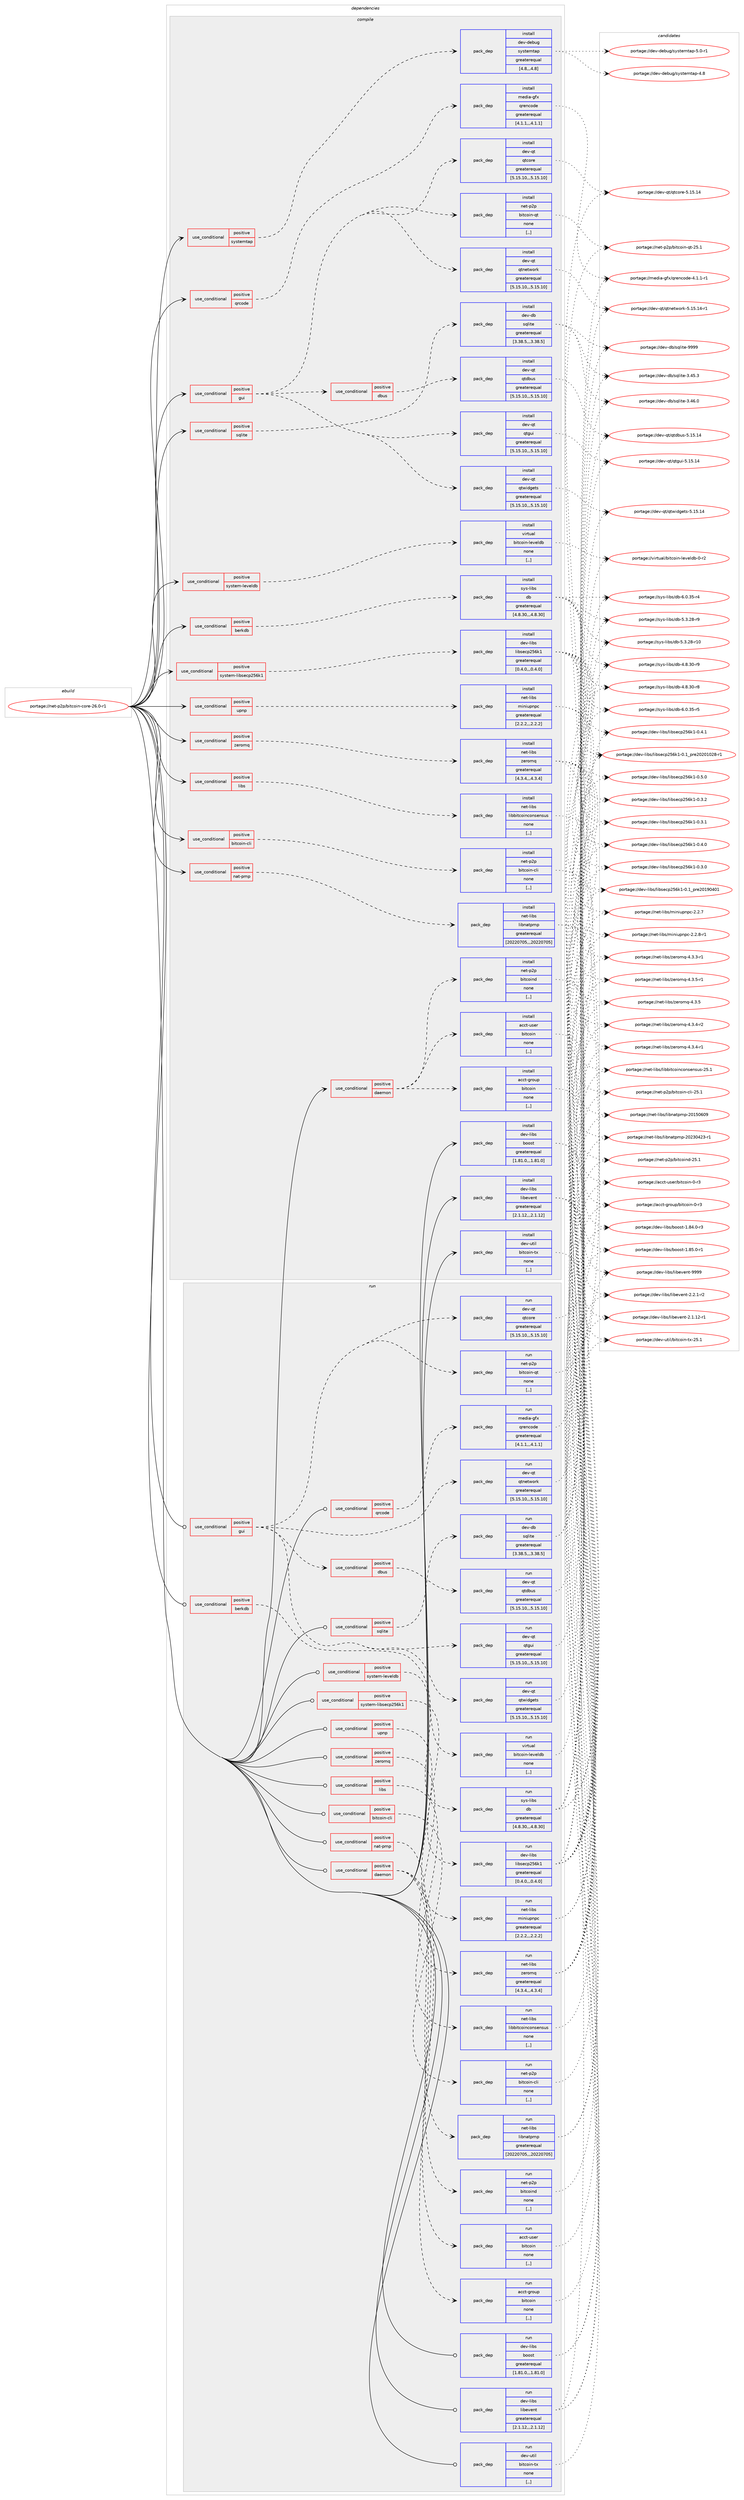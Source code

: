 digraph prolog {

# *************
# Graph options
# *************

newrank=true;
concentrate=true;
compound=true;
graph [rankdir=LR,fontname=Helvetica,fontsize=10,ranksep=1.5];#, ranksep=2.5, nodesep=0.2];
edge  [arrowhead=vee];
node  [fontname=Helvetica,fontsize=10];

# **********
# The ebuild
# **********

subgraph cluster_leftcol {
color=gray;
label=<<i>ebuild</i>>;
id [label="portage://net-p2p/bitcoin-core-26.0-r1", color=red, width=4, href="../net-p2p/bitcoin-core-26.0-r1.svg"];
}

# ****************
# The dependencies
# ****************

subgraph cluster_midcol {
color=gray;
label=<<i>dependencies</i>>;
subgraph cluster_compile {
fillcolor="#eeeeee";
style=filled;
label=<<i>compile</i>>;
subgraph cond100384 {
dependency380591 [label=<<TABLE BORDER="0" CELLBORDER="1" CELLSPACING="0" CELLPADDING="4"><TR><TD ROWSPAN="3" CELLPADDING="10">use_conditional</TD></TR><TR><TD>positive</TD></TR><TR><TD>berkdb</TD></TR></TABLE>>, shape=none, color=red];
subgraph pack277469 {
dependency380592 [label=<<TABLE BORDER="0" CELLBORDER="1" CELLSPACING="0" CELLPADDING="4" WIDTH="220"><TR><TD ROWSPAN="6" CELLPADDING="30">pack_dep</TD></TR><TR><TD WIDTH="110">install</TD></TR><TR><TD>sys-libs</TD></TR><TR><TD>db</TD></TR><TR><TD>greaterequal</TD></TR><TR><TD>[4.8.30,,,4.8.30]</TD></TR></TABLE>>, shape=none, color=blue];
}
dependency380591:e -> dependency380592:w [weight=20,style="dashed",arrowhead="vee"];
}
id:e -> dependency380591:w [weight=20,style="solid",arrowhead="vee"];
subgraph cond100385 {
dependency380593 [label=<<TABLE BORDER="0" CELLBORDER="1" CELLSPACING="0" CELLPADDING="4"><TR><TD ROWSPAN="3" CELLPADDING="10">use_conditional</TD></TR><TR><TD>positive</TD></TR><TR><TD>bitcoin-cli</TD></TR></TABLE>>, shape=none, color=red];
subgraph pack277470 {
dependency380594 [label=<<TABLE BORDER="0" CELLBORDER="1" CELLSPACING="0" CELLPADDING="4" WIDTH="220"><TR><TD ROWSPAN="6" CELLPADDING="30">pack_dep</TD></TR><TR><TD WIDTH="110">install</TD></TR><TR><TD>net-p2p</TD></TR><TR><TD>bitcoin-cli</TD></TR><TR><TD>none</TD></TR><TR><TD>[,,]</TD></TR></TABLE>>, shape=none, color=blue];
}
dependency380593:e -> dependency380594:w [weight=20,style="dashed",arrowhead="vee"];
}
id:e -> dependency380593:w [weight=20,style="solid",arrowhead="vee"];
subgraph cond100386 {
dependency380595 [label=<<TABLE BORDER="0" CELLBORDER="1" CELLSPACING="0" CELLPADDING="4"><TR><TD ROWSPAN="3" CELLPADDING="10">use_conditional</TD></TR><TR><TD>positive</TD></TR><TR><TD>daemon</TD></TR></TABLE>>, shape=none, color=red];
subgraph pack277471 {
dependency380596 [label=<<TABLE BORDER="0" CELLBORDER="1" CELLSPACING="0" CELLPADDING="4" WIDTH="220"><TR><TD ROWSPAN="6" CELLPADDING="30">pack_dep</TD></TR><TR><TD WIDTH="110">install</TD></TR><TR><TD>net-p2p</TD></TR><TR><TD>bitcoind</TD></TR><TR><TD>none</TD></TR><TR><TD>[,,]</TD></TR></TABLE>>, shape=none, color=blue];
}
dependency380595:e -> dependency380596:w [weight=20,style="dashed",arrowhead="vee"];
subgraph pack277472 {
dependency380597 [label=<<TABLE BORDER="0" CELLBORDER="1" CELLSPACING="0" CELLPADDING="4" WIDTH="220"><TR><TD ROWSPAN="6" CELLPADDING="30">pack_dep</TD></TR><TR><TD WIDTH="110">install</TD></TR><TR><TD>acct-group</TD></TR><TR><TD>bitcoin</TD></TR><TR><TD>none</TD></TR><TR><TD>[,,]</TD></TR></TABLE>>, shape=none, color=blue];
}
dependency380595:e -> dependency380597:w [weight=20,style="dashed",arrowhead="vee"];
subgraph pack277473 {
dependency380598 [label=<<TABLE BORDER="0" CELLBORDER="1" CELLSPACING="0" CELLPADDING="4" WIDTH="220"><TR><TD ROWSPAN="6" CELLPADDING="30">pack_dep</TD></TR><TR><TD WIDTH="110">install</TD></TR><TR><TD>acct-user</TD></TR><TR><TD>bitcoin</TD></TR><TR><TD>none</TD></TR><TR><TD>[,,]</TD></TR></TABLE>>, shape=none, color=blue];
}
dependency380595:e -> dependency380598:w [weight=20,style="dashed",arrowhead="vee"];
}
id:e -> dependency380595:w [weight=20,style="solid",arrowhead="vee"];
subgraph cond100387 {
dependency380599 [label=<<TABLE BORDER="0" CELLBORDER="1" CELLSPACING="0" CELLPADDING="4"><TR><TD ROWSPAN="3" CELLPADDING="10">use_conditional</TD></TR><TR><TD>positive</TD></TR><TR><TD>gui</TD></TR></TABLE>>, shape=none, color=red];
subgraph pack277474 {
dependency380600 [label=<<TABLE BORDER="0" CELLBORDER="1" CELLSPACING="0" CELLPADDING="4" WIDTH="220"><TR><TD ROWSPAN="6" CELLPADDING="30">pack_dep</TD></TR><TR><TD WIDTH="110">install</TD></TR><TR><TD>net-p2p</TD></TR><TR><TD>bitcoin-qt</TD></TR><TR><TD>none</TD></TR><TR><TD>[,,]</TD></TR></TABLE>>, shape=none, color=blue];
}
dependency380599:e -> dependency380600:w [weight=20,style="dashed",arrowhead="vee"];
subgraph pack277475 {
dependency380601 [label=<<TABLE BORDER="0" CELLBORDER="1" CELLSPACING="0" CELLPADDING="4" WIDTH="220"><TR><TD ROWSPAN="6" CELLPADDING="30">pack_dep</TD></TR><TR><TD WIDTH="110">install</TD></TR><TR><TD>dev-qt</TD></TR><TR><TD>qtcore</TD></TR><TR><TD>greaterequal</TD></TR><TR><TD>[5.15.10,,,5.15.10]</TD></TR></TABLE>>, shape=none, color=blue];
}
dependency380599:e -> dependency380601:w [weight=20,style="dashed",arrowhead="vee"];
subgraph pack277476 {
dependency380602 [label=<<TABLE BORDER="0" CELLBORDER="1" CELLSPACING="0" CELLPADDING="4" WIDTH="220"><TR><TD ROWSPAN="6" CELLPADDING="30">pack_dep</TD></TR><TR><TD WIDTH="110">install</TD></TR><TR><TD>dev-qt</TD></TR><TR><TD>qtgui</TD></TR><TR><TD>greaterequal</TD></TR><TR><TD>[5.15.10,,,5.15.10]</TD></TR></TABLE>>, shape=none, color=blue];
}
dependency380599:e -> dependency380602:w [weight=20,style="dashed",arrowhead="vee"];
subgraph pack277477 {
dependency380603 [label=<<TABLE BORDER="0" CELLBORDER="1" CELLSPACING="0" CELLPADDING="4" WIDTH="220"><TR><TD ROWSPAN="6" CELLPADDING="30">pack_dep</TD></TR><TR><TD WIDTH="110">install</TD></TR><TR><TD>dev-qt</TD></TR><TR><TD>qtnetwork</TD></TR><TR><TD>greaterequal</TD></TR><TR><TD>[5.15.10,,,5.15.10]</TD></TR></TABLE>>, shape=none, color=blue];
}
dependency380599:e -> dependency380603:w [weight=20,style="dashed",arrowhead="vee"];
subgraph pack277478 {
dependency380604 [label=<<TABLE BORDER="0" CELLBORDER="1" CELLSPACING="0" CELLPADDING="4" WIDTH="220"><TR><TD ROWSPAN="6" CELLPADDING="30">pack_dep</TD></TR><TR><TD WIDTH="110">install</TD></TR><TR><TD>dev-qt</TD></TR><TR><TD>qtwidgets</TD></TR><TR><TD>greaterequal</TD></TR><TR><TD>[5.15.10,,,5.15.10]</TD></TR></TABLE>>, shape=none, color=blue];
}
dependency380599:e -> dependency380604:w [weight=20,style="dashed",arrowhead="vee"];
subgraph cond100388 {
dependency380605 [label=<<TABLE BORDER="0" CELLBORDER="1" CELLSPACING="0" CELLPADDING="4"><TR><TD ROWSPAN="3" CELLPADDING="10">use_conditional</TD></TR><TR><TD>positive</TD></TR><TR><TD>dbus</TD></TR></TABLE>>, shape=none, color=red];
subgraph pack277479 {
dependency380606 [label=<<TABLE BORDER="0" CELLBORDER="1" CELLSPACING="0" CELLPADDING="4" WIDTH="220"><TR><TD ROWSPAN="6" CELLPADDING="30">pack_dep</TD></TR><TR><TD WIDTH="110">install</TD></TR><TR><TD>dev-qt</TD></TR><TR><TD>qtdbus</TD></TR><TR><TD>greaterequal</TD></TR><TR><TD>[5.15.10,,,5.15.10]</TD></TR></TABLE>>, shape=none, color=blue];
}
dependency380605:e -> dependency380606:w [weight=20,style="dashed",arrowhead="vee"];
}
dependency380599:e -> dependency380605:w [weight=20,style="dashed",arrowhead="vee"];
}
id:e -> dependency380599:w [weight=20,style="solid",arrowhead="vee"];
subgraph cond100389 {
dependency380607 [label=<<TABLE BORDER="0" CELLBORDER="1" CELLSPACING="0" CELLPADDING="4"><TR><TD ROWSPAN="3" CELLPADDING="10">use_conditional</TD></TR><TR><TD>positive</TD></TR><TR><TD>libs</TD></TR></TABLE>>, shape=none, color=red];
subgraph pack277480 {
dependency380608 [label=<<TABLE BORDER="0" CELLBORDER="1" CELLSPACING="0" CELLPADDING="4" WIDTH="220"><TR><TD ROWSPAN="6" CELLPADDING="30">pack_dep</TD></TR><TR><TD WIDTH="110">install</TD></TR><TR><TD>net-libs</TD></TR><TR><TD>libbitcoinconsensus</TD></TR><TR><TD>none</TD></TR><TR><TD>[,,]</TD></TR></TABLE>>, shape=none, color=blue];
}
dependency380607:e -> dependency380608:w [weight=20,style="dashed",arrowhead="vee"];
}
id:e -> dependency380607:w [weight=20,style="solid",arrowhead="vee"];
subgraph cond100390 {
dependency380609 [label=<<TABLE BORDER="0" CELLBORDER="1" CELLSPACING="0" CELLPADDING="4"><TR><TD ROWSPAN="3" CELLPADDING="10">use_conditional</TD></TR><TR><TD>positive</TD></TR><TR><TD>nat-pmp</TD></TR></TABLE>>, shape=none, color=red];
subgraph pack277481 {
dependency380610 [label=<<TABLE BORDER="0" CELLBORDER="1" CELLSPACING="0" CELLPADDING="4" WIDTH="220"><TR><TD ROWSPAN="6" CELLPADDING="30">pack_dep</TD></TR><TR><TD WIDTH="110">install</TD></TR><TR><TD>net-libs</TD></TR><TR><TD>libnatpmp</TD></TR><TR><TD>greaterequal</TD></TR><TR><TD>[20220705,,,20220705]</TD></TR></TABLE>>, shape=none, color=blue];
}
dependency380609:e -> dependency380610:w [weight=20,style="dashed",arrowhead="vee"];
}
id:e -> dependency380609:w [weight=20,style="solid",arrowhead="vee"];
subgraph cond100391 {
dependency380611 [label=<<TABLE BORDER="0" CELLBORDER="1" CELLSPACING="0" CELLPADDING="4"><TR><TD ROWSPAN="3" CELLPADDING="10">use_conditional</TD></TR><TR><TD>positive</TD></TR><TR><TD>qrcode</TD></TR></TABLE>>, shape=none, color=red];
subgraph pack277482 {
dependency380612 [label=<<TABLE BORDER="0" CELLBORDER="1" CELLSPACING="0" CELLPADDING="4" WIDTH="220"><TR><TD ROWSPAN="6" CELLPADDING="30">pack_dep</TD></TR><TR><TD WIDTH="110">install</TD></TR><TR><TD>media-gfx</TD></TR><TR><TD>qrencode</TD></TR><TR><TD>greaterequal</TD></TR><TR><TD>[4.1.1,,,4.1.1]</TD></TR></TABLE>>, shape=none, color=blue];
}
dependency380611:e -> dependency380612:w [weight=20,style="dashed",arrowhead="vee"];
}
id:e -> dependency380611:w [weight=20,style="solid",arrowhead="vee"];
subgraph cond100392 {
dependency380613 [label=<<TABLE BORDER="0" CELLBORDER="1" CELLSPACING="0" CELLPADDING="4"><TR><TD ROWSPAN="3" CELLPADDING="10">use_conditional</TD></TR><TR><TD>positive</TD></TR><TR><TD>sqlite</TD></TR></TABLE>>, shape=none, color=red];
subgraph pack277483 {
dependency380614 [label=<<TABLE BORDER="0" CELLBORDER="1" CELLSPACING="0" CELLPADDING="4" WIDTH="220"><TR><TD ROWSPAN="6" CELLPADDING="30">pack_dep</TD></TR><TR><TD WIDTH="110">install</TD></TR><TR><TD>dev-db</TD></TR><TR><TD>sqlite</TD></TR><TR><TD>greaterequal</TD></TR><TR><TD>[3.38.5,,,3.38.5]</TD></TR></TABLE>>, shape=none, color=blue];
}
dependency380613:e -> dependency380614:w [weight=20,style="dashed",arrowhead="vee"];
}
id:e -> dependency380613:w [weight=20,style="solid",arrowhead="vee"];
subgraph cond100393 {
dependency380615 [label=<<TABLE BORDER="0" CELLBORDER="1" CELLSPACING="0" CELLPADDING="4"><TR><TD ROWSPAN="3" CELLPADDING="10">use_conditional</TD></TR><TR><TD>positive</TD></TR><TR><TD>system-leveldb</TD></TR></TABLE>>, shape=none, color=red];
subgraph pack277484 {
dependency380616 [label=<<TABLE BORDER="0" CELLBORDER="1" CELLSPACING="0" CELLPADDING="4" WIDTH="220"><TR><TD ROWSPAN="6" CELLPADDING="30">pack_dep</TD></TR><TR><TD WIDTH="110">install</TD></TR><TR><TD>virtual</TD></TR><TR><TD>bitcoin-leveldb</TD></TR><TR><TD>none</TD></TR><TR><TD>[,,]</TD></TR></TABLE>>, shape=none, color=blue];
}
dependency380615:e -> dependency380616:w [weight=20,style="dashed",arrowhead="vee"];
}
id:e -> dependency380615:w [weight=20,style="solid",arrowhead="vee"];
subgraph cond100394 {
dependency380617 [label=<<TABLE BORDER="0" CELLBORDER="1" CELLSPACING="0" CELLPADDING="4"><TR><TD ROWSPAN="3" CELLPADDING="10">use_conditional</TD></TR><TR><TD>positive</TD></TR><TR><TD>system-libsecp256k1</TD></TR></TABLE>>, shape=none, color=red];
subgraph pack277485 {
dependency380618 [label=<<TABLE BORDER="0" CELLBORDER="1" CELLSPACING="0" CELLPADDING="4" WIDTH="220"><TR><TD ROWSPAN="6" CELLPADDING="30">pack_dep</TD></TR><TR><TD WIDTH="110">install</TD></TR><TR><TD>dev-libs</TD></TR><TR><TD>libsecp256k1</TD></TR><TR><TD>greaterequal</TD></TR><TR><TD>[0.4.0,,,0.4.0]</TD></TR></TABLE>>, shape=none, color=blue];
}
dependency380617:e -> dependency380618:w [weight=20,style="dashed",arrowhead="vee"];
}
id:e -> dependency380617:w [weight=20,style="solid",arrowhead="vee"];
subgraph cond100395 {
dependency380619 [label=<<TABLE BORDER="0" CELLBORDER="1" CELLSPACING="0" CELLPADDING="4"><TR><TD ROWSPAN="3" CELLPADDING="10">use_conditional</TD></TR><TR><TD>positive</TD></TR><TR><TD>systemtap</TD></TR></TABLE>>, shape=none, color=red];
subgraph pack277486 {
dependency380620 [label=<<TABLE BORDER="0" CELLBORDER="1" CELLSPACING="0" CELLPADDING="4" WIDTH="220"><TR><TD ROWSPAN="6" CELLPADDING="30">pack_dep</TD></TR><TR><TD WIDTH="110">install</TD></TR><TR><TD>dev-debug</TD></TR><TR><TD>systemtap</TD></TR><TR><TD>greaterequal</TD></TR><TR><TD>[4.8,,,4.8]</TD></TR></TABLE>>, shape=none, color=blue];
}
dependency380619:e -> dependency380620:w [weight=20,style="dashed",arrowhead="vee"];
}
id:e -> dependency380619:w [weight=20,style="solid",arrowhead="vee"];
subgraph cond100396 {
dependency380621 [label=<<TABLE BORDER="0" CELLBORDER="1" CELLSPACING="0" CELLPADDING="4"><TR><TD ROWSPAN="3" CELLPADDING="10">use_conditional</TD></TR><TR><TD>positive</TD></TR><TR><TD>upnp</TD></TR></TABLE>>, shape=none, color=red];
subgraph pack277487 {
dependency380622 [label=<<TABLE BORDER="0" CELLBORDER="1" CELLSPACING="0" CELLPADDING="4" WIDTH="220"><TR><TD ROWSPAN="6" CELLPADDING="30">pack_dep</TD></TR><TR><TD WIDTH="110">install</TD></TR><TR><TD>net-libs</TD></TR><TR><TD>miniupnpc</TD></TR><TR><TD>greaterequal</TD></TR><TR><TD>[2.2.2,,,2.2.2]</TD></TR></TABLE>>, shape=none, color=blue];
}
dependency380621:e -> dependency380622:w [weight=20,style="dashed",arrowhead="vee"];
}
id:e -> dependency380621:w [weight=20,style="solid",arrowhead="vee"];
subgraph cond100397 {
dependency380623 [label=<<TABLE BORDER="0" CELLBORDER="1" CELLSPACING="0" CELLPADDING="4"><TR><TD ROWSPAN="3" CELLPADDING="10">use_conditional</TD></TR><TR><TD>positive</TD></TR><TR><TD>zeromq</TD></TR></TABLE>>, shape=none, color=red];
subgraph pack277488 {
dependency380624 [label=<<TABLE BORDER="0" CELLBORDER="1" CELLSPACING="0" CELLPADDING="4" WIDTH="220"><TR><TD ROWSPAN="6" CELLPADDING="30">pack_dep</TD></TR><TR><TD WIDTH="110">install</TD></TR><TR><TD>net-libs</TD></TR><TR><TD>zeromq</TD></TR><TR><TD>greaterequal</TD></TR><TR><TD>[4.3.4,,,4.3.4]</TD></TR></TABLE>>, shape=none, color=blue];
}
dependency380623:e -> dependency380624:w [weight=20,style="dashed",arrowhead="vee"];
}
id:e -> dependency380623:w [weight=20,style="solid",arrowhead="vee"];
subgraph pack277489 {
dependency380625 [label=<<TABLE BORDER="0" CELLBORDER="1" CELLSPACING="0" CELLPADDING="4" WIDTH="220"><TR><TD ROWSPAN="6" CELLPADDING="30">pack_dep</TD></TR><TR><TD WIDTH="110">install</TD></TR><TR><TD>dev-libs</TD></TR><TR><TD>boost</TD></TR><TR><TD>greaterequal</TD></TR><TR><TD>[1.81.0,,,1.81.0]</TD></TR></TABLE>>, shape=none, color=blue];
}
id:e -> dependency380625:w [weight=20,style="solid",arrowhead="vee"];
subgraph pack277490 {
dependency380626 [label=<<TABLE BORDER="0" CELLBORDER="1" CELLSPACING="0" CELLPADDING="4" WIDTH="220"><TR><TD ROWSPAN="6" CELLPADDING="30">pack_dep</TD></TR><TR><TD WIDTH="110">install</TD></TR><TR><TD>dev-libs</TD></TR><TR><TD>libevent</TD></TR><TR><TD>greaterequal</TD></TR><TR><TD>[2.1.12,,,2.1.12]</TD></TR></TABLE>>, shape=none, color=blue];
}
id:e -> dependency380626:w [weight=20,style="solid",arrowhead="vee"];
subgraph pack277491 {
dependency380627 [label=<<TABLE BORDER="0" CELLBORDER="1" CELLSPACING="0" CELLPADDING="4" WIDTH="220"><TR><TD ROWSPAN="6" CELLPADDING="30">pack_dep</TD></TR><TR><TD WIDTH="110">install</TD></TR><TR><TD>dev-util</TD></TR><TR><TD>bitcoin-tx</TD></TR><TR><TD>none</TD></TR><TR><TD>[,,]</TD></TR></TABLE>>, shape=none, color=blue];
}
id:e -> dependency380627:w [weight=20,style="solid",arrowhead="vee"];
}
subgraph cluster_compileandrun {
fillcolor="#eeeeee";
style=filled;
label=<<i>compile and run</i>>;
}
subgraph cluster_run {
fillcolor="#eeeeee";
style=filled;
label=<<i>run</i>>;
subgraph cond100398 {
dependency380628 [label=<<TABLE BORDER="0" CELLBORDER="1" CELLSPACING="0" CELLPADDING="4"><TR><TD ROWSPAN="3" CELLPADDING="10">use_conditional</TD></TR><TR><TD>positive</TD></TR><TR><TD>berkdb</TD></TR></TABLE>>, shape=none, color=red];
subgraph pack277492 {
dependency380629 [label=<<TABLE BORDER="0" CELLBORDER="1" CELLSPACING="0" CELLPADDING="4" WIDTH="220"><TR><TD ROWSPAN="6" CELLPADDING="30">pack_dep</TD></TR><TR><TD WIDTH="110">run</TD></TR><TR><TD>sys-libs</TD></TR><TR><TD>db</TD></TR><TR><TD>greaterequal</TD></TR><TR><TD>[4.8.30,,,4.8.30]</TD></TR></TABLE>>, shape=none, color=blue];
}
dependency380628:e -> dependency380629:w [weight=20,style="dashed",arrowhead="vee"];
}
id:e -> dependency380628:w [weight=20,style="solid",arrowhead="odot"];
subgraph cond100399 {
dependency380630 [label=<<TABLE BORDER="0" CELLBORDER="1" CELLSPACING="0" CELLPADDING="4"><TR><TD ROWSPAN="3" CELLPADDING="10">use_conditional</TD></TR><TR><TD>positive</TD></TR><TR><TD>bitcoin-cli</TD></TR></TABLE>>, shape=none, color=red];
subgraph pack277493 {
dependency380631 [label=<<TABLE BORDER="0" CELLBORDER="1" CELLSPACING="0" CELLPADDING="4" WIDTH="220"><TR><TD ROWSPAN="6" CELLPADDING="30">pack_dep</TD></TR><TR><TD WIDTH="110">run</TD></TR><TR><TD>net-p2p</TD></TR><TR><TD>bitcoin-cli</TD></TR><TR><TD>none</TD></TR><TR><TD>[,,]</TD></TR></TABLE>>, shape=none, color=blue];
}
dependency380630:e -> dependency380631:w [weight=20,style="dashed",arrowhead="vee"];
}
id:e -> dependency380630:w [weight=20,style="solid",arrowhead="odot"];
subgraph cond100400 {
dependency380632 [label=<<TABLE BORDER="0" CELLBORDER="1" CELLSPACING="0" CELLPADDING="4"><TR><TD ROWSPAN="3" CELLPADDING="10">use_conditional</TD></TR><TR><TD>positive</TD></TR><TR><TD>daemon</TD></TR></TABLE>>, shape=none, color=red];
subgraph pack277494 {
dependency380633 [label=<<TABLE BORDER="0" CELLBORDER="1" CELLSPACING="0" CELLPADDING="4" WIDTH="220"><TR><TD ROWSPAN="6" CELLPADDING="30">pack_dep</TD></TR><TR><TD WIDTH="110">run</TD></TR><TR><TD>net-p2p</TD></TR><TR><TD>bitcoind</TD></TR><TR><TD>none</TD></TR><TR><TD>[,,]</TD></TR></TABLE>>, shape=none, color=blue];
}
dependency380632:e -> dependency380633:w [weight=20,style="dashed",arrowhead="vee"];
subgraph pack277495 {
dependency380634 [label=<<TABLE BORDER="0" CELLBORDER="1" CELLSPACING="0" CELLPADDING="4" WIDTH="220"><TR><TD ROWSPAN="6" CELLPADDING="30">pack_dep</TD></TR><TR><TD WIDTH="110">run</TD></TR><TR><TD>acct-group</TD></TR><TR><TD>bitcoin</TD></TR><TR><TD>none</TD></TR><TR><TD>[,,]</TD></TR></TABLE>>, shape=none, color=blue];
}
dependency380632:e -> dependency380634:w [weight=20,style="dashed",arrowhead="vee"];
subgraph pack277496 {
dependency380635 [label=<<TABLE BORDER="0" CELLBORDER="1" CELLSPACING="0" CELLPADDING="4" WIDTH="220"><TR><TD ROWSPAN="6" CELLPADDING="30">pack_dep</TD></TR><TR><TD WIDTH="110">run</TD></TR><TR><TD>acct-user</TD></TR><TR><TD>bitcoin</TD></TR><TR><TD>none</TD></TR><TR><TD>[,,]</TD></TR></TABLE>>, shape=none, color=blue];
}
dependency380632:e -> dependency380635:w [weight=20,style="dashed",arrowhead="vee"];
}
id:e -> dependency380632:w [weight=20,style="solid",arrowhead="odot"];
subgraph cond100401 {
dependency380636 [label=<<TABLE BORDER="0" CELLBORDER="1" CELLSPACING="0" CELLPADDING="4"><TR><TD ROWSPAN="3" CELLPADDING="10">use_conditional</TD></TR><TR><TD>positive</TD></TR><TR><TD>gui</TD></TR></TABLE>>, shape=none, color=red];
subgraph pack277497 {
dependency380637 [label=<<TABLE BORDER="0" CELLBORDER="1" CELLSPACING="0" CELLPADDING="4" WIDTH="220"><TR><TD ROWSPAN="6" CELLPADDING="30">pack_dep</TD></TR><TR><TD WIDTH="110">run</TD></TR><TR><TD>net-p2p</TD></TR><TR><TD>bitcoin-qt</TD></TR><TR><TD>none</TD></TR><TR><TD>[,,]</TD></TR></TABLE>>, shape=none, color=blue];
}
dependency380636:e -> dependency380637:w [weight=20,style="dashed",arrowhead="vee"];
subgraph pack277498 {
dependency380638 [label=<<TABLE BORDER="0" CELLBORDER="1" CELLSPACING="0" CELLPADDING="4" WIDTH="220"><TR><TD ROWSPAN="6" CELLPADDING="30">pack_dep</TD></TR><TR><TD WIDTH="110">run</TD></TR><TR><TD>dev-qt</TD></TR><TR><TD>qtcore</TD></TR><TR><TD>greaterequal</TD></TR><TR><TD>[5.15.10,,,5.15.10]</TD></TR></TABLE>>, shape=none, color=blue];
}
dependency380636:e -> dependency380638:w [weight=20,style="dashed",arrowhead="vee"];
subgraph pack277499 {
dependency380639 [label=<<TABLE BORDER="0" CELLBORDER="1" CELLSPACING="0" CELLPADDING="4" WIDTH="220"><TR><TD ROWSPAN="6" CELLPADDING="30">pack_dep</TD></TR><TR><TD WIDTH="110">run</TD></TR><TR><TD>dev-qt</TD></TR><TR><TD>qtgui</TD></TR><TR><TD>greaterequal</TD></TR><TR><TD>[5.15.10,,,5.15.10]</TD></TR></TABLE>>, shape=none, color=blue];
}
dependency380636:e -> dependency380639:w [weight=20,style="dashed",arrowhead="vee"];
subgraph pack277500 {
dependency380640 [label=<<TABLE BORDER="0" CELLBORDER="1" CELLSPACING="0" CELLPADDING="4" WIDTH="220"><TR><TD ROWSPAN="6" CELLPADDING="30">pack_dep</TD></TR><TR><TD WIDTH="110">run</TD></TR><TR><TD>dev-qt</TD></TR><TR><TD>qtnetwork</TD></TR><TR><TD>greaterequal</TD></TR><TR><TD>[5.15.10,,,5.15.10]</TD></TR></TABLE>>, shape=none, color=blue];
}
dependency380636:e -> dependency380640:w [weight=20,style="dashed",arrowhead="vee"];
subgraph pack277501 {
dependency380641 [label=<<TABLE BORDER="0" CELLBORDER="1" CELLSPACING="0" CELLPADDING="4" WIDTH="220"><TR><TD ROWSPAN="6" CELLPADDING="30">pack_dep</TD></TR><TR><TD WIDTH="110">run</TD></TR><TR><TD>dev-qt</TD></TR><TR><TD>qtwidgets</TD></TR><TR><TD>greaterequal</TD></TR><TR><TD>[5.15.10,,,5.15.10]</TD></TR></TABLE>>, shape=none, color=blue];
}
dependency380636:e -> dependency380641:w [weight=20,style="dashed",arrowhead="vee"];
subgraph cond100402 {
dependency380642 [label=<<TABLE BORDER="0" CELLBORDER="1" CELLSPACING="0" CELLPADDING="4"><TR><TD ROWSPAN="3" CELLPADDING="10">use_conditional</TD></TR><TR><TD>positive</TD></TR><TR><TD>dbus</TD></TR></TABLE>>, shape=none, color=red];
subgraph pack277502 {
dependency380643 [label=<<TABLE BORDER="0" CELLBORDER="1" CELLSPACING="0" CELLPADDING="4" WIDTH="220"><TR><TD ROWSPAN="6" CELLPADDING="30">pack_dep</TD></TR><TR><TD WIDTH="110">run</TD></TR><TR><TD>dev-qt</TD></TR><TR><TD>qtdbus</TD></TR><TR><TD>greaterequal</TD></TR><TR><TD>[5.15.10,,,5.15.10]</TD></TR></TABLE>>, shape=none, color=blue];
}
dependency380642:e -> dependency380643:w [weight=20,style="dashed",arrowhead="vee"];
}
dependency380636:e -> dependency380642:w [weight=20,style="dashed",arrowhead="vee"];
}
id:e -> dependency380636:w [weight=20,style="solid",arrowhead="odot"];
subgraph cond100403 {
dependency380644 [label=<<TABLE BORDER="0" CELLBORDER="1" CELLSPACING="0" CELLPADDING="4"><TR><TD ROWSPAN="3" CELLPADDING="10">use_conditional</TD></TR><TR><TD>positive</TD></TR><TR><TD>libs</TD></TR></TABLE>>, shape=none, color=red];
subgraph pack277503 {
dependency380645 [label=<<TABLE BORDER="0" CELLBORDER="1" CELLSPACING="0" CELLPADDING="4" WIDTH="220"><TR><TD ROWSPAN="6" CELLPADDING="30">pack_dep</TD></TR><TR><TD WIDTH="110">run</TD></TR><TR><TD>net-libs</TD></TR><TR><TD>libbitcoinconsensus</TD></TR><TR><TD>none</TD></TR><TR><TD>[,,]</TD></TR></TABLE>>, shape=none, color=blue];
}
dependency380644:e -> dependency380645:w [weight=20,style="dashed",arrowhead="vee"];
}
id:e -> dependency380644:w [weight=20,style="solid",arrowhead="odot"];
subgraph cond100404 {
dependency380646 [label=<<TABLE BORDER="0" CELLBORDER="1" CELLSPACING="0" CELLPADDING="4"><TR><TD ROWSPAN="3" CELLPADDING="10">use_conditional</TD></TR><TR><TD>positive</TD></TR><TR><TD>nat-pmp</TD></TR></TABLE>>, shape=none, color=red];
subgraph pack277504 {
dependency380647 [label=<<TABLE BORDER="0" CELLBORDER="1" CELLSPACING="0" CELLPADDING="4" WIDTH="220"><TR><TD ROWSPAN="6" CELLPADDING="30">pack_dep</TD></TR><TR><TD WIDTH="110">run</TD></TR><TR><TD>net-libs</TD></TR><TR><TD>libnatpmp</TD></TR><TR><TD>greaterequal</TD></TR><TR><TD>[20220705,,,20220705]</TD></TR></TABLE>>, shape=none, color=blue];
}
dependency380646:e -> dependency380647:w [weight=20,style="dashed",arrowhead="vee"];
}
id:e -> dependency380646:w [weight=20,style="solid",arrowhead="odot"];
subgraph cond100405 {
dependency380648 [label=<<TABLE BORDER="0" CELLBORDER="1" CELLSPACING="0" CELLPADDING="4"><TR><TD ROWSPAN="3" CELLPADDING="10">use_conditional</TD></TR><TR><TD>positive</TD></TR><TR><TD>qrcode</TD></TR></TABLE>>, shape=none, color=red];
subgraph pack277505 {
dependency380649 [label=<<TABLE BORDER="0" CELLBORDER="1" CELLSPACING="0" CELLPADDING="4" WIDTH="220"><TR><TD ROWSPAN="6" CELLPADDING="30">pack_dep</TD></TR><TR><TD WIDTH="110">run</TD></TR><TR><TD>media-gfx</TD></TR><TR><TD>qrencode</TD></TR><TR><TD>greaterequal</TD></TR><TR><TD>[4.1.1,,,4.1.1]</TD></TR></TABLE>>, shape=none, color=blue];
}
dependency380648:e -> dependency380649:w [weight=20,style="dashed",arrowhead="vee"];
}
id:e -> dependency380648:w [weight=20,style="solid",arrowhead="odot"];
subgraph cond100406 {
dependency380650 [label=<<TABLE BORDER="0" CELLBORDER="1" CELLSPACING="0" CELLPADDING="4"><TR><TD ROWSPAN="3" CELLPADDING="10">use_conditional</TD></TR><TR><TD>positive</TD></TR><TR><TD>sqlite</TD></TR></TABLE>>, shape=none, color=red];
subgraph pack277506 {
dependency380651 [label=<<TABLE BORDER="0" CELLBORDER="1" CELLSPACING="0" CELLPADDING="4" WIDTH="220"><TR><TD ROWSPAN="6" CELLPADDING="30">pack_dep</TD></TR><TR><TD WIDTH="110">run</TD></TR><TR><TD>dev-db</TD></TR><TR><TD>sqlite</TD></TR><TR><TD>greaterequal</TD></TR><TR><TD>[3.38.5,,,3.38.5]</TD></TR></TABLE>>, shape=none, color=blue];
}
dependency380650:e -> dependency380651:w [weight=20,style="dashed",arrowhead="vee"];
}
id:e -> dependency380650:w [weight=20,style="solid",arrowhead="odot"];
subgraph cond100407 {
dependency380652 [label=<<TABLE BORDER="0" CELLBORDER="1" CELLSPACING="0" CELLPADDING="4"><TR><TD ROWSPAN="3" CELLPADDING="10">use_conditional</TD></TR><TR><TD>positive</TD></TR><TR><TD>system-leveldb</TD></TR></TABLE>>, shape=none, color=red];
subgraph pack277507 {
dependency380653 [label=<<TABLE BORDER="0" CELLBORDER="1" CELLSPACING="0" CELLPADDING="4" WIDTH="220"><TR><TD ROWSPAN="6" CELLPADDING="30">pack_dep</TD></TR><TR><TD WIDTH="110">run</TD></TR><TR><TD>virtual</TD></TR><TR><TD>bitcoin-leveldb</TD></TR><TR><TD>none</TD></TR><TR><TD>[,,]</TD></TR></TABLE>>, shape=none, color=blue];
}
dependency380652:e -> dependency380653:w [weight=20,style="dashed",arrowhead="vee"];
}
id:e -> dependency380652:w [weight=20,style="solid",arrowhead="odot"];
subgraph cond100408 {
dependency380654 [label=<<TABLE BORDER="0" CELLBORDER="1" CELLSPACING="0" CELLPADDING="4"><TR><TD ROWSPAN="3" CELLPADDING="10">use_conditional</TD></TR><TR><TD>positive</TD></TR><TR><TD>system-libsecp256k1</TD></TR></TABLE>>, shape=none, color=red];
subgraph pack277508 {
dependency380655 [label=<<TABLE BORDER="0" CELLBORDER="1" CELLSPACING="0" CELLPADDING="4" WIDTH="220"><TR><TD ROWSPAN="6" CELLPADDING="30">pack_dep</TD></TR><TR><TD WIDTH="110">run</TD></TR><TR><TD>dev-libs</TD></TR><TR><TD>libsecp256k1</TD></TR><TR><TD>greaterequal</TD></TR><TR><TD>[0.4.0,,,0.4.0]</TD></TR></TABLE>>, shape=none, color=blue];
}
dependency380654:e -> dependency380655:w [weight=20,style="dashed",arrowhead="vee"];
}
id:e -> dependency380654:w [weight=20,style="solid",arrowhead="odot"];
subgraph cond100409 {
dependency380656 [label=<<TABLE BORDER="0" CELLBORDER="1" CELLSPACING="0" CELLPADDING="4"><TR><TD ROWSPAN="3" CELLPADDING="10">use_conditional</TD></TR><TR><TD>positive</TD></TR><TR><TD>upnp</TD></TR></TABLE>>, shape=none, color=red];
subgraph pack277509 {
dependency380657 [label=<<TABLE BORDER="0" CELLBORDER="1" CELLSPACING="0" CELLPADDING="4" WIDTH="220"><TR><TD ROWSPAN="6" CELLPADDING="30">pack_dep</TD></TR><TR><TD WIDTH="110">run</TD></TR><TR><TD>net-libs</TD></TR><TR><TD>miniupnpc</TD></TR><TR><TD>greaterequal</TD></TR><TR><TD>[2.2.2,,,2.2.2]</TD></TR></TABLE>>, shape=none, color=blue];
}
dependency380656:e -> dependency380657:w [weight=20,style="dashed",arrowhead="vee"];
}
id:e -> dependency380656:w [weight=20,style="solid",arrowhead="odot"];
subgraph cond100410 {
dependency380658 [label=<<TABLE BORDER="0" CELLBORDER="1" CELLSPACING="0" CELLPADDING="4"><TR><TD ROWSPAN="3" CELLPADDING="10">use_conditional</TD></TR><TR><TD>positive</TD></TR><TR><TD>zeromq</TD></TR></TABLE>>, shape=none, color=red];
subgraph pack277510 {
dependency380659 [label=<<TABLE BORDER="0" CELLBORDER="1" CELLSPACING="0" CELLPADDING="4" WIDTH="220"><TR><TD ROWSPAN="6" CELLPADDING="30">pack_dep</TD></TR><TR><TD WIDTH="110">run</TD></TR><TR><TD>net-libs</TD></TR><TR><TD>zeromq</TD></TR><TR><TD>greaterequal</TD></TR><TR><TD>[4.3.4,,,4.3.4]</TD></TR></TABLE>>, shape=none, color=blue];
}
dependency380658:e -> dependency380659:w [weight=20,style="dashed",arrowhead="vee"];
}
id:e -> dependency380658:w [weight=20,style="solid",arrowhead="odot"];
subgraph pack277511 {
dependency380660 [label=<<TABLE BORDER="0" CELLBORDER="1" CELLSPACING="0" CELLPADDING="4" WIDTH="220"><TR><TD ROWSPAN="6" CELLPADDING="30">pack_dep</TD></TR><TR><TD WIDTH="110">run</TD></TR><TR><TD>dev-libs</TD></TR><TR><TD>boost</TD></TR><TR><TD>greaterequal</TD></TR><TR><TD>[1.81.0,,,1.81.0]</TD></TR></TABLE>>, shape=none, color=blue];
}
id:e -> dependency380660:w [weight=20,style="solid",arrowhead="odot"];
subgraph pack277512 {
dependency380661 [label=<<TABLE BORDER="0" CELLBORDER="1" CELLSPACING="0" CELLPADDING="4" WIDTH="220"><TR><TD ROWSPAN="6" CELLPADDING="30">pack_dep</TD></TR><TR><TD WIDTH="110">run</TD></TR><TR><TD>dev-libs</TD></TR><TR><TD>libevent</TD></TR><TR><TD>greaterequal</TD></TR><TR><TD>[2.1.12,,,2.1.12]</TD></TR></TABLE>>, shape=none, color=blue];
}
id:e -> dependency380661:w [weight=20,style="solid",arrowhead="odot"];
subgraph pack277513 {
dependency380662 [label=<<TABLE BORDER="0" CELLBORDER="1" CELLSPACING="0" CELLPADDING="4" WIDTH="220"><TR><TD ROWSPAN="6" CELLPADDING="30">pack_dep</TD></TR><TR><TD WIDTH="110">run</TD></TR><TR><TD>dev-util</TD></TR><TR><TD>bitcoin-tx</TD></TR><TR><TD>none</TD></TR><TR><TD>[,,]</TD></TR></TABLE>>, shape=none, color=blue];
}
id:e -> dependency380662:w [weight=20,style="solid",arrowhead="odot"];
}
}

# **************
# The candidates
# **************

subgraph cluster_choices {
rank=same;
color=gray;
label=<<i>candidates</i>>;

subgraph choice277469 {
color=black;
nodesep=1;
choice11512111545108105981154710098455446484651534511453 [label="portage://sys-libs/db-6.0.35-r5", color=red, width=4,href="../sys-libs/db-6.0.35-r5.svg"];
choice11512111545108105981154710098455446484651534511452 [label="portage://sys-libs/db-6.0.35-r4", color=red, width=4,href="../sys-libs/db-6.0.35-r4.svg"];
choice11512111545108105981154710098455346514650564511457 [label="portage://sys-libs/db-5.3.28-r9", color=red, width=4,href="../sys-libs/db-5.3.28-r9.svg"];
choice1151211154510810598115471009845534651465056451144948 [label="portage://sys-libs/db-5.3.28-r10", color=red, width=4,href="../sys-libs/db-5.3.28-r10.svg"];
choice11512111545108105981154710098455246564651484511457 [label="portage://sys-libs/db-4.8.30-r9", color=red, width=4,href="../sys-libs/db-4.8.30-r9.svg"];
choice11512111545108105981154710098455246564651484511456 [label="portage://sys-libs/db-4.8.30-r8", color=red, width=4,href="../sys-libs/db-4.8.30-r8.svg"];
dependency380592:e -> choice11512111545108105981154710098455446484651534511453:w [style=dotted,weight="100"];
dependency380592:e -> choice11512111545108105981154710098455446484651534511452:w [style=dotted,weight="100"];
dependency380592:e -> choice11512111545108105981154710098455346514650564511457:w [style=dotted,weight="100"];
dependency380592:e -> choice1151211154510810598115471009845534651465056451144948:w [style=dotted,weight="100"];
dependency380592:e -> choice11512111545108105981154710098455246564651484511457:w [style=dotted,weight="100"];
dependency380592:e -> choice11512111545108105981154710098455246564651484511456:w [style=dotted,weight="100"];
}
subgraph choice277470 {
color=black;
nodesep=1;
choice110101116451125011247981051169911110511045991081054550534649 [label="portage://net-p2p/bitcoin-cli-25.1", color=red, width=4,href="../net-p2p/bitcoin-cli-25.1.svg"];
dependency380594:e -> choice110101116451125011247981051169911110511045991081054550534649:w [style=dotted,weight="100"];
}
subgraph choice277471 {
color=black;
nodesep=1;
choice11010111645112501124798105116991111051101004550534649 [label="portage://net-p2p/bitcoind-25.1", color=red, width=4,href="../net-p2p/bitcoind-25.1.svg"];
dependency380596:e -> choice11010111645112501124798105116991111051101004550534649:w [style=dotted,weight="100"];
}
subgraph choice277472 {
color=black;
nodesep=1;
choice9799991164510311411111711247981051169911110511045484511451 [label="portage://acct-group/bitcoin-0-r3", color=red, width=4,href="../acct-group/bitcoin-0-r3.svg"];
dependency380597:e -> choice9799991164510311411111711247981051169911110511045484511451:w [style=dotted,weight="100"];
}
subgraph choice277473 {
color=black;
nodesep=1;
choice9799991164511711510111447981051169911110511045484511451 [label="portage://acct-user/bitcoin-0-r3", color=red, width=4,href="../acct-user/bitcoin-0-r3.svg"];
dependency380598:e -> choice9799991164511711510111447981051169911110511045484511451:w [style=dotted,weight="100"];
}
subgraph choice277474 {
color=black;
nodesep=1;
choice1101011164511250112479810511699111105110451131164550534649 [label="portage://net-p2p/bitcoin-qt-25.1", color=red, width=4,href="../net-p2p/bitcoin-qt-25.1.svg"];
dependency380600:e -> choice1101011164511250112479810511699111105110451131164550534649:w [style=dotted,weight="100"];
}
subgraph choice277475 {
color=black;
nodesep=1;
choice1001011184511311647113116991111141014553464953464952 [label="portage://dev-qt/qtcore-5.15.14", color=red, width=4,href="../dev-qt/qtcore-5.15.14.svg"];
dependency380601:e -> choice1001011184511311647113116991111141014553464953464952:w [style=dotted,weight="100"];
}
subgraph choice277476 {
color=black;
nodesep=1;
choice10010111845113116471131161031171054553464953464952 [label="portage://dev-qt/qtgui-5.15.14", color=red, width=4,href="../dev-qt/qtgui-5.15.14.svg"];
dependency380602:e -> choice10010111845113116471131161031171054553464953464952:w [style=dotted,weight="100"];
}
subgraph choice277477 {
color=black;
nodesep=1;
choice100101118451131164711311611010111611911111410745534649534649524511449 [label="portage://dev-qt/qtnetwork-5.15.14-r1", color=red, width=4,href="../dev-qt/qtnetwork-5.15.14-r1.svg"];
dependency380603:e -> choice100101118451131164711311611010111611911111410745534649534649524511449:w [style=dotted,weight="100"];
}
subgraph choice277478 {
color=black;
nodesep=1;
choice10010111845113116471131161191051001031011161154553464953464952 [label="portage://dev-qt/qtwidgets-5.15.14", color=red, width=4,href="../dev-qt/qtwidgets-5.15.14.svg"];
dependency380604:e -> choice10010111845113116471131161191051001031011161154553464953464952:w [style=dotted,weight="100"];
}
subgraph choice277479 {
color=black;
nodesep=1;
choice1001011184511311647113116100981171154553464953464952 [label="portage://dev-qt/qtdbus-5.15.14", color=red, width=4,href="../dev-qt/qtdbus-5.15.14.svg"];
dependency380606:e -> choice1001011184511311647113116100981171154553464953464952:w [style=dotted,weight="100"];
}
subgraph choice277480 {
color=black;
nodesep=1;
choice110101116451081059811547108105989810511699111105110991111101151011101151171154550534649 [label="portage://net-libs/libbitcoinconsensus-25.1", color=red, width=4,href="../net-libs/libbitcoinconsensus-25.1.svg"];
dependency380608:e -> choice110101116451081059811547108105989810511699111105110991111101151011101151171154550534649:w [style=dotted,weight="100"];
}
subgraph choice277481 {
color=black;
nodesep=1;
choice11010111645108105981154710810598110971161121091124550485051485250514511449 [label="portage://net-libs/libnatpmp-20230423-r1", color=red, width=4,href="../net-libs/libnatpmp-20230423-r1.svg"];
choice1101011164510810598115471081059811097116112109112455048495348544857 [label="portage://net-libs/libnatpmp-20150609", color=red, width=4,href="../net-libs/libnatpmp-20150609.svg"];
dependency380610:e -> choice11010111645108105981154710810598110971161121091124550485051485250514511449:w [style=dotted,weight="100"];
dependency380610:e -> choice1101011164510810598115471081059811097116112109112455048495348544857:w [style=dotted,weight="100"];
}
subgraph choice277482 {
color=black;
nodesep=1;
choice109101100105974510310212047113114101110991111001014552464946494511449 [label="portage://media-gfx/qrencode-4.1.1-r1", color=red, width=4,href="../media-gfx/qrencode-4.1.1-r1.svg"];
dependency380612:e -> choice109101100105974510310212047113114101110991111001014552464946494511449:w [style=dotted,weight="100"];
}
subgraph choice277483 {
color=black;
nodesep=1;
choice1001011184510098471151131081051161014557575757 [label="portage://dev-db/sqlite-9999", color=red, width=4,href="../dev-db/sqlite-9999.svg"];
choice10010111845100984711511310810511610145514652544648 [label="portage://dev-db/sqlite-3.46.0", color=red, width=4,href="../dev-db/sqlite-3.46.0.svg"];
choice10010111845100984711511310810511610145514652534651 [label="portage://dev-db/sqlite-3.45.3", color=red, width=4,href="../dev-db/sqlite-3.45.3.svg"];
dependency380614:e -> choice1001011184510098471151131081051161014557575757:w [style=dotted,weight="100"];
dependency380614:e -> choice10010111845100984711511310810511610145514652544648:w [style=dotted,weight="100"];
dependency380614:e -> choice10010111845100984711511310810511610145514652534651:w [style=dotted,weight="100"];
}
subgraph choice277484 {
color=black;
nodesep=1;
choice11810511411611797108479810511699111105110451081011181011081009845484511450 [label="portage://virtual/bitcoin-leveldb-0-r2", color=red, width=4,href="../virtual/bitcoin-leveldb-0-r2.svg"];
dependency380616:e -> choice11810511411611797108479810511699111105110451081011181011081009845484511450:w [style=dotted,weight="100"];
}
subgraph choice277485 {
color=black;
nodesep=1;
choice100101118451081059811547108105981151019911250535410749454846534648 [label="portage://dev-libs/libsecp256k1-0.5.0", color=red, width=4,href="../dev-libs/libsecp256k1-0.5.0.svg"];
choice100101118451081059811547108105981151019911250535410749454846524649 [label="portage://dev-libs/libsecp256k1-0.4.1", color=red, width=4,href="../dev-libs/libsecp256k1-0.4.1.svg"];
choice100101118451081059811547108105981151019911250535410749454846524648 [label="portage://dev-libs/libsecp256k1-0.4.0", color=red, width=4,href="../dev-libs/libsecp256k1-0.4.0.svg"];
choice100101118451081059811547108105981151019911250535410749454846514650 [label="portage://dev-libs/libsecp256k1-0.3.2", color=red, width=4,href="../dev-libs/libsecp256k1-0.3.2.svg"];
choice100101118451081059811547108105981151019911250535410749454846514649 [label="portage://dev-libs/libsecp256k1-0.3.1", color=red, width=4,href="../dev-libs/libsecp256k1-0.3.1.svg"];
choice100101118451081059811547108105981151019911250535410749454846514648 [label="portage://dev-libs/libsecp256k1-0.3.0", color=red, width=4,href="../dev-libs/libsecp256k1-0.3.0.svg"];
choice100101118451081059811547108105981151019911250535410749454846499511211410150485048494850564511449 [label="portage://dev-libs/libsecp256k1-0.1_pre20201028-r1", color=red, width=4,href="../dev-libs/libsecp256k1-0.1_pre20201028-r1.svg"];
choice10010111845108105981154710810598115101991125053541074945484649951121141015048495748524849 [label="portage://dev-libs/libsecp256k1-0.1_pre20190401", color=red, width=4,href="../dev-libs/libsecp256k1-0.1_pre20190401.svg"];
dependency380618:e -> choice100101118451081059811547108105981151019911250535410749454846534648:w [style=dotted,weight="100"];
dependency380618:e -> choice100101118451081059811547108105981151019911250535410749454846524649:w [style=dotted,weight="100"];
dependency380618:e -> choice100101118451081059811547108105981151019911250535410749454846524648:w [style=dotted,weight="100"];
dependency380618:e -> choice100101118451081059811547108105981151019911250535410749454846514650:w [style=dotted,weight="100"];
dependency380618:e -> choice100101118451081059811547108105981151019911250535410749454846514649:w [style=dotted,weight="100"];
dependency380618:e -> choice100101118451081059811547108105981151019911250535410749454846514648:w [style=dotted,weight="100"];
dependency380618:e -> choice100101118451081059811547108105981151019911250535410749454846499511211410150485048494850564511449:w [style=dotted,weight="100"];
dependency380618:e -> choice10010111845108105981154710810598115101991125053541074945484649951121141015048495748524849:w [style=dotted,weight="100"];
}
subgraph choice277486 {
color=black;
nodesep=1;
choice10010111845100101981171034711512111511610110911697112455346484511449 [label="portage://dev-debug/systemtap-5.0-r1", color=red, width=4,href="../dev-debug/systemtap-5.0-r1.svg"];
choice1001011184510010198117103471151211151161011091169711245524656 [label="portage://dev-debug/systemtap-4.8", color=red, width=4,href="../dev-debug/systemtap-4.8.svg"];
dependency380620:e -> choice10010111845100101981171034711512111511610110911697112455346484511449:w [style=dotted,weight="100"];
dependency380620:e -> choice1001011184510010198117103471151211151161011091169711245524656:w [style=dotted,weight="100"];
}
subgraph choice277487 {
color=black;
nodesep=1;
choice110101116451081059811547109105110105117112110112994550465046564511449 [label="portage://net-libs/miniupnpc-2.2.8-r1", color=red, width=4,href="../net-libs/miniupnpc-2.2.8-r1.svg"];
choice11010111645108105981154710910511010511711211011299455046504655 [label="portage://net-libs/miniupnpc-2.2.7", color=red, width=4,href="../net-libs/miniupnpc-2.2.7.svg"];
dependency380622:e -> choice110101116451081059811547109105110105117112110112994550465046564511449:w [style=dotted,weight="100"];
dependency380622:e -> choice11010111645108105981154710910511010511711211011299455046504655:w [style=dotted,weight="100"];
}
subgraph choice277488 {
color=black;
nodesep=1;
choice1101011164510810598115471221011141111091134552465146534511449 [label="portage://net-libs/zeromq-4.3.5-r1", color=red, width=4,href="../net-libs/zeromq-4.3.5-r1.svg"];
choice110101116451081059811547122101114111109113455246514653 [label="portage://net-libs/zeromq-4.3.5", color=red, width=4,href="../net-libs/zeromq-4.3.5.svg"];
choice1101011164510810598115471221011141111091134552465146524511450 [label="portage://net-libs/zeromq-4.3.4-r2", color=red, width=4,href="../net-libs/zeromq-4.3.4-r2.svg"];
choice1101011164510810598115471221011141111091134552465146524511449 [label="portage://net-libs/zeromq-4.3.4-r1", color=red, width=4,href="../net-libs/zeromq-4.3.4-r1.svg"];
choice1101011164510810598115471221011141111091134552465146514511449 [label="portage://net-libs/zeromq-4.3.3-r1", color=red, width=4,href="../net-libs/zeromq-4.3.3-r1.svg"];
dependency380624:e -> choice1101011164510810598115471221011141111091134552465146534511449:w [style=dotted,weight="100"];
dependency380624:e -> choice110101116451081059811547122101114111109113455246514653:w [style=dotted,weight="100"];
dependency380624:e -> choice1101011164510810598115471221011141111091134552465146524511450:w [style=dotted,weight="100"];
dependency380624:e -> choice1101011164510810598115471221011141111091134552465146524511449:w [style=dotted,weight="100"];
dependency380624:e -> choice1101011164510810598115471221011141111091134552465146514511449:w [style=dotted,weight="100"];
}
subgraph choice277489 {
color=black;
nodesep=1;
choice10010111845108105981154798111111115116454946565346484511449 [label="portage://dev-libs/boost-1.85.0-r1", color=red, width=4,href="../dev-libs/boost-1.85.0-r1.svg"];
choice10010111845108105981154798111111115116454946565246484511451 [label="portage://dev-libs/boost-1.84.0-r3", color=red, width=4,href="../dev-libs/boost-1.84.0-r3.svg"];
dependency380625:e -> choice10010111845108105981154798111111115116454946565346484511449:w [style=dotted,weight="100"];
dependency380625:e -> choice10010111845108105981154798111111115116454946565246484511451:w [style=dotted,weight="100"];
}
subgraph choice277490 {
color=black;
nodesep=1;
choice100101118451081059811547108105981011181011101164557575757 [label="portage://dev-libs/libevent-9999", color=red, width=4,href="../dev-libs/libevent-9999.svg"];
choice100101118451081059811547108105981011181011101164550465046494511450 [label="portage://dev-libs/libevent-2.2.1-r2", color=red, width=4,href="../dev-libs/libevent-2.2.1-r2.svg"];
choice10010111845108105981154710810598101118101110116455046494649504511449 [label="portage://dev-libs/libevent-2.1.12-r1", color=red, width=4,href="../dev-libs/libevent-2.1.12-r1.svg"];
dependency380626:e -> choice100101118451081059811547108105981011181011101164557575757:w [style=dotted,weight="100"];
dependency380626:e -> choice100101118451081059811547108105981011181011101164550465046494511450:w [style=dotted,weight="100"];
dependency380626:e -> choice10010111845108105981154710810598101118101110116455046494649504511449:w [style=dotted,weight="100"];
}
subgraph choice277491 {
color=black;
nodesep=1;
choice10010111845117116105108479810511699111105110451161204550534649 [label="portage://dev-util/bitcoin-tx-25.1", color=red, width=4,href="../dev-util/bitcoin-tx-25.1.svg"];
dependency380627:e -> choice10010111845117116105108479810511699111105110451161204550534649:w [style=dotted,weight="100"];
}
subgraph choice277492 {
color=black;
nodesep=1;
choice11512111545108105981154710098455446484651534511453 [label="portage://sys-libs/db-6.0.35-r5", color=red, width=4,href="../sys-libs/db-6.0.35-r5.svg"];
choice11512111545108105981154710098455446484651534511452 [label="portage://sys-libs/db-6.0.35-r4", color=red, width=4,href="../sys-libs/db-6.0.35-r4.svg"];
choice11512111545108105981154710098455346514650564511457 [label="portage://sys-libs/db-5.3.28-r9", color=red, width=4,href="../sys-libs/db-5.3.28-r9.svg"];
choice1151211154510810598115471009845534651465056451144948 [label="portage://sys-libs/db-5.3.28-r10", color=red, width=4,href="../sys-libs/db-5.3.28-r10.svg"];
choice11512111545108105981154710098455246564651484511457 [label="portage://sys-libs/db-4.8.30-r9", color=red, width=4,href="../sys-libs/db-4.8.30-r9.svg"];
choice11512111545108105981154710098455246564651484511456 [label="portage://sys-libs/db-4.8.30-r8", color=red, width=4,href="../sys-libs/db-4.8.30-r8.svg"];
dependency380629:e -> choice11512111545108105981154710098455446484651534511453:w [style=dotted,weight="100"];
dependency380629:e -> choice11512111545108105981154710098455446484651534511452:w [style=dotted,weight="100"];
dependency380629:e -> choice11512111545108105981154710098455346514650564511457:w [style=dotted,weight="100"];
dependency380629:e -> choice1151211154510810598115471009845534651465056451144948:w [style=dotted,weight="100"];
dependency380629:e -> choice11512111545108105981154710098455246564651484511457:w [style=dotted,weight="100"];
dependency380629:e -> choice11512111545108105981154710098455246564651484511456:w [style=dotted,weight="100"];
}
subgraph choice277493 {
color=black;
nodesep=1;
choice110101116451125011247981051169911110511045991081054550534649 [label="portage://net-p2p/bitcoin-cli-25.1", color=red, width=4,href="../net-p2p/bitcoin-cli-25.1.svg"];
dependency380631:e -> choice110101116451125011247981051169911110511045991081054550534649:w [style=dotted,weight="100"];
}
subgraph choice277494 {
color=black;
nodesep=1;
choice11010111645112501124798105116991111051101004550534649 [label="portage://net-p2p/bitcoind-25.1", color=red, width=4,href="../net-p2p/bitcoind-25.1.svg"];
dependency380633:e -> choice11010111645112501124798105116991111051101004550534649:w [style=dotted,weight="100"];
}
subgraph choice277495 {
color=black;
nodesep=1;
choice9799991164510311411111711247981051169911110511045484511451 [label="portage://acct-group/bitcoin-0-r3", color=red, width=4,href="../acct-group/bitcoin-0-r3.svg"];
dependency380634:e -> choice9799991164510311411111711247981051169911110511045484511451:w [style=dotted,weight="100"];
}
subgraph choice277496 {
color=black;
nodesep=1;
choice9799991164511711510111447981051169911110511045484511451 [label="portage://acct-user/bitcoin-0-r3", color=red, width=4,href="../acct-user/bitcoin-0-r3.svg"];
dependency380635:e -> choice9799991164511711510111447981051169911110511045484511451:w [style=dotted,weight="100"];
}
subgraph choice277497 {
color=black;
nodesep=1;
choice1101011164511250112479810511699111105110451131164550534649 [label="portage://net-p2p/bitcoin-qt-25.1", color=red, width=4,href="../net-p2p/bitcoin-qt-25.1.svg"];
dependency380637:e -> choice1101011164511250112479810511699111105110451131164550534649:w [style=dotted,weight="100"];
}
subgraph choice277498 {
color=black;
nodesep=1;
choice1001011184511311647113116991111141014553464953464952 [label="portage://dev-qt/qtcore-5.15.14", color=red, width=4,href="../dev-qt/qtcore-5.15.14.svg"];
dependency380638:e -> choice1001011184511311647113116991111141014553464953464952:w [style=dotted,weight="100"];
}
subgraph choice277499 {
color=black;
nodesep=1;
choice10010111845113116471131161031171054553464953464952 [label="portage://dev-qt/qtgui-5.15.14", color=red, width=4,href="../dev-qt/qtgui-5.15.14.svg"];
dependency380639:e -> choice10010111845113116471131161031171054553464953464952:w [style=dotted,weight="100"];
}
subgraph choice277500 {
color=black;
nodesep=1;
choice100101118451131164711311611010111611911111410745534649534649524511449 [label="portage://dev-qt/qtnetwork-5.15.14-r1", color=red, width=4,href="../dev-qt/qtnetwork-5.15.14-r1.svg"];
dependency380640:e -> choice100101118451131164711311611010111611911111410745534649534649524511449:w [style=dotted,weight="100"];
}
subgraph choice277501 {
color=black;
nodesep=1;
choice10010111845113116471131161191051001031011161154553464953464952 [label="portage://dev-qt/qtwidgets-5.15.14", color=red, width=4,href="../dev-qt/qtwidgets-5.15.14.svg"];
dependency380641:e -> choice10010111845113116471131161191051001031011161154553464953464952:w [style=dotted,weight="100"];
}
subgraph choice277502 {
color=black;
nodesep=1;
choice1001011184511311647113116100981171154553464953464952 [label="portage://dev-qt/qtdbus-5.15.14", color=red, width=4,href="../dev-qt/qtdbus-5.15.14.svg"];
dependency380643:e -> choice1001011184511311647113116100981171154553464953464952:w [style=dotted,weight="100"];
}
subgraph choice277503 {
color=black;
nodesep=1;
choice110101116451081059811547108105989810511699111105110991111101151011101151171154550534649 [label="portage://net-libs/libbitcoinconsensus-25.1", color=red, width=4,href="../net-libs/libbitcoinconsensus-25.1.svg"];
dependency380645:e -> choice110101116451081059811547108105989810511699111105110991111101151011101151171154550534649:w [style=dotted,weight="100"];
}
subgraph choice277504 {
color=black;
nodesep=1;
choice11010111645108105981154710810598110971161121091124550485051485250514511449 [label="portage://net-libs/libnatpmp-20230423-r1", color=red, width=4,href="../net-libs/libnatpmp-20230423-r1.svg"];
choice1101011164510810598115471081059811097116112109112455048495348544857 [label="portage://net-libs/libnatpmp-20150609", color=red, width=4,href="../net-libs/libnatpmp-20150609.svg"];
dependency380647:e -> choice11010111645108105981154710810598110971161121091124550485051485250514511449:w [style=dotted,weight="100"];
dependency380647:e -> choice1101011164510810598115471081059811097116112109112455048495348544857:w [style=dotted,weight="100"];
}
subgraph choice277505 {
color=black;
nodesep=1;
choice109101100105974510310212047113114101110991111001014552464946494511449 [label="portage://media-gfx/qrencode-4.1.1-r1", color=red, width=4,href="../media-gfx/qrencode-4.1.1-r1.svg"];
dependency380649:e -> choice109101100105974510310212047113114101110991111001014552464946494511449:w [style=dotted,weight="100"];
}
subgraph choice277506 {
color=black;
nodesep=1;
choice1001011184510098471151131081051161014557575757 [label="portage://dev-db/sqlite-9999", color=red, width=4,href="../dev-db/sqlite-9999.svg"];
choice10010111845100984711511310810511610145514652544648 [label="portage://dev-db/sqlite-3.46.0", color=red, width=4,href="../dev-db/sqlite-3.46.0.svg"];
choice10010111845100984711511310810511610145514652534651 [label="portage://dev-db/sqlite-3.45.3", color=red, width=4,href="../dev-db/sqlite-3.45.3.svg"];
dependency380651:e -> choice1001011184510098471151131081051161014557575757:w [style=dotted,weight="100"];
dependency380651:e -> choice10010111845100984711511310810511610145514652544648:w [style=dotted,weight="100"];
dependency380651:e -> choice10010111845100984711511310810511610145514652534651:w [style=dotted,weight="100"];
}
subgraph choice277507 {
color=black;
nodesep=1;
choice11810511411611797108479810511699111105110451081011181011081009845484511450 [label="portage://virtual/bitcoin-leveldb-0-r2", color=red, width=4,href="../virtual/bitcoin-leveldb-0-r2.svg"];
dependency380653:e -> choice11810511411611797108479810511699111105110451081011181011081009845484511450:w [style=dotted,weight="100"];
}
subgraph choice277508 {
color=black;
nodesep=1;
choice100101118451081059811547108105981151019911250535410749454846534648 [label="portage://dev-libs/libsecp256k1-0.5.0", color=red, width=4,href="../dev-libs/libsecp256k1-0.5.0.svg"];
choice100101118451081059811547108105981151019911250535410749454846524649 [label="portage://dev-libs/libsecp256k1-0.4.1", color=red, width=4,href="../dev-libs/libsecp256k1-0.4.1.svg"];
choice100101118451081059811547108105981151019911250535410749454846524648 [label="portage://dev-libs/libsecp256k1-0.4.0", color=red, width=4,href="../dev-libs/libsecp256k1-0.4.0.svg"];
choice100101118451081059811547108105981151019911250535410749454846514650 [label="portage://dev-libs/libsecp256k1-0.3.2", color=red, width=4,href="../dev-libs/libsecp256k1-0.3.2.svg"];
choice100101118451081059811547108105981151019911250535410749454846514649 [label="portage://dev-libs/libsecp256k1-0.3.1", color=red, width=4,href="../dev-libs/libsecp256k1-0.3.1.svg"];
choice100101118451081059811547108105981151019911250535410749454846514648 [label="portage://dev-libs/libsecp256k1-0.3.0", color=red, width=4,href="../dev-libs/libsecp256k1-0.3.0.svg"];
choice100101118451081059811547108105981151019911250535410749454846499511211410150485048494850564511449 [label="portage://dev-libs/libsecp256k1-0.1_pre20201028-r1", color=red, width=4,href="../dev-libs/libsecp256k1-0.1_pre20201028-r1.svg"];
choice10010111845108105981154710810598115101991125053541074945484649951121141015048495748524849 [label="portage://dev-libs/libsecp256k1-0.1_pre20190401", color=red, width=4,href="../dev-libs/libsecp256k1-0.1_pre20190401.svg"];
dependency380655:e -> choice100101118451081059811547108105981151019911250535410749454846534648:w [style=dotted,weight="100"];
dependency380655:e -> choice100101118451081059811547108105981151019911250535410749454846524649:w [style=dotted,weight="100"];
dependency380655:e -> choice100101118451081059811547108105981151019911250535410749454846524648:w [style=dotted,weight="100"];
dependency380655:e -> choice100101118451081059811547108105981151019911250535410749454846514650:w [style=dotted,weight="100"];
dependency380655:e -> choice100101118451081059811547108105981151019911250535410749454846514649:w [style=dotted,weight="100"];
dependency380655:e -> choice100101118451081059811547108105981151019911250535410749454846514648:w [style=dotted,weight="100"];
dependency380655:e -> choice100101118451081059811547108105981151019911250535410749454846499511211410150485048494850564511449:w [style=dotted,weight="100"];
dependency380655:e -> choice10010111845108105981154710810598115101991125053541074945484649951121141015048495748524849:w [style=dotted,weight="100"];
}
subgraph choice277509 {
color=black;
nodesep=1;
choice110101116451081059811547109105110105117112110112994550465046564511449 [label="portage://net-libs/miniupnpc-2.2.8-r1", color=red, width=4,href="../net-libs/miniupnpc-2.2.8-r1.svg"];
choice11010111645108105981154710910511010511711211011299455046504655 [label="portage://net-libs/miniupnpc-2.2.7", color=red, width=4,href="../net-libs/miniupnpc-2.2.7.svg"];
dependency380657:e -> choice110101116451081059811547109105110105117112110112994550465046564511449:w [style=dotted,weight="100"];
dependency380657:e -> choice11010111645108105981154710910511010511711211011299455046504655:w [style=dotted,weight="100"];
}
subgraph choice277510 {
color=black;
nodesep=1;
choice1101011164510810598115471221011141111091134552465146534511449 [label="portage://net-libs/zeromq-4.3.5-r1", color=red, width=4,href="../net-libs/zeromq-4.3.5-r1.svg"];
choice110101116451081059811547122101114111109113455246514653 [label="portage://net-libs/zeromq-4.3.5", color=red, width=4,href="../net-libs/zeromq-4.3.5.svg"];
choice1101011164510810598115471221011141111091134552465146524511450 [label="portage://net-libs/zeromq-4.3.4-r2", color=red, width=4,href="../net-libs/zeromq-4.3.4-r2.svg"];
choice1101011164510810598115471221011141111091134552465146524511449 [label="portage://net-libs/zeromq-4.3.4-r1", color=red, width=4,href="../net-libs/zeromq-4.3.4-r1.svg"];
choice1101011164510810598115471221011141111091134552465146514511449 [label="portage://net-libs/zeromq-4.3.3-r1", color=red, width=4,href="../net-libs/zeromq-4.3.3-r1.svg"];
dependency380659:e -> choice1101011164510810598115471221011141111091134552465146534511449:w [style=dotted,weight="100"];
dependency380659:e -> choice110101116451081059811547122101114111109113455246514653:w [style=dotted,weight="100"];
dependency380659:e -> choice1101011164510810598115471221011141111091134552465146524511450:w [style=dotted,weight="100"];
dependency380659:e -> choice1101011164510810598115471221011141111091134552465146524511449:w [style=dotted,weight="100"];
dependency380659:e -> choice1101011164510810598115471221011141111091134552465146514511449:w [style=dotted,weight="100"];
}
subgraph choice277511 {
color=black;
nodesep=1;
choice10010111845108105981154798111111115116454946565346484511449 [label="portage://dev-libs/boost-1.85.0-r1", color=red, width=4,href="../dev-libs/boost-1.85.0-r1.svg"];
choice10010111845108105981154798111111115116454946565246484511451 [label="portage://dev-libs/boost-1.84.0-r3", color=red, width=4,href="../dev-libs/boost-1.84.0-r3.svg"];
dependency380660:e -> choice10010111845108105981154798111111115116454946565346484511449:w [style=dotted,weight="100"];
dependency380660:e -> choice10010111845108105981154798111111115116454946565246484511451:w [style=dotted,weight="100"];
}
subgraph choice277512 {
color=black;
nodesep=1;
choice100101118451081059811547108105981011181011101164557575757 [label="portage://dev-libs/libevent-9999", color=red, width=4,href="../dev-libs/libevent-9999.svg"];
choice100101118451081059811547108105981011181011101164550465046494511450 [label="portage://dev-libs/libevent-2.2.1-r2", color=red, width=4,href="../dev-libs/libevent-2.2.1-r2.svg"];
choice10010111845108105981154710810598101118101110116455046494649504511449 [label="portage://dev-libs/libevent-2.1.12-r1", color=red, width=4,href="../dev-libs/libevent-2.1.12-r1.svg"];
dependency380661:e -> choice100101118451081059811547108105981011181011101164557575757:w [style=dotted,weight="100"];
dependency380661:e -> choice100101118451081059811547108105981011181011101164550465046494511450:w [style=dotted,weight="100"];
dependency380661:e -> choice10010111845108105981154710810598101118101110116455046494649504511449:w [style=dotted,weight="100"];
}
subgraph choice277513 {
color=black;
nodesep=1;
choice10010111845117116105108479810511699111105110451161204550534649 [label="portage://dev-util/bitcoin-tx-25.1", color=red, width=4,href="../dev-util/bitcoin-tx-25.1.svg"];
dependency380662:e -> choice10010111845117116105108479810511699111105110451161204550534649:w [style=dotted,weight="100"];
}
}

}
